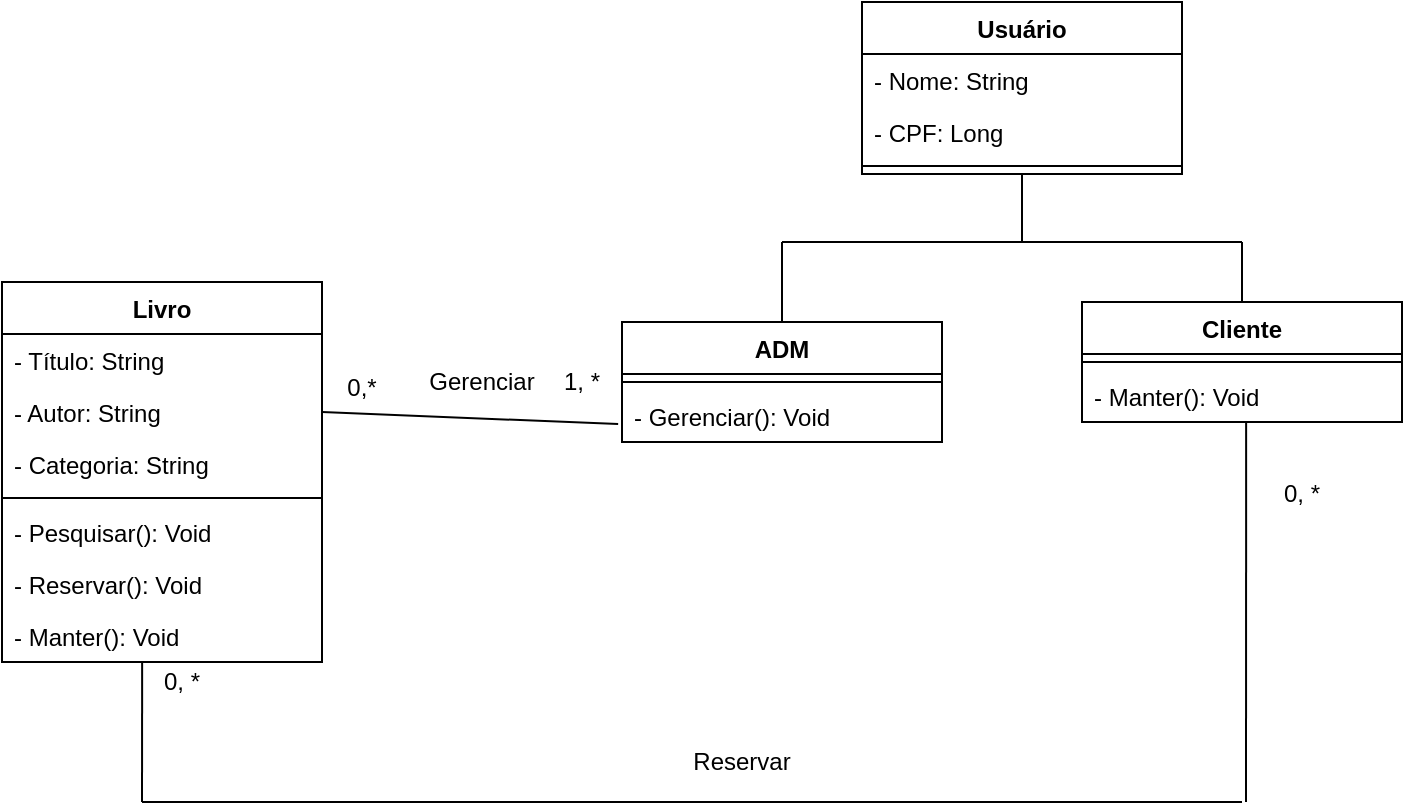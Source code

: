 <mxfile version="13.9.9" type="device"><diagram id="HUppecMkkcbBaLtlspi5" name="Página-1"><mxGraphModel dx="1086" dy="806" grid="1" gridSize="10" guides="1" tooltips="1" connect="1" arrows="1" fold="1" page="1" pageScale="1" pageWidth="827" pageHeight="1169" math="0" shadow="0"><root><mxCell id="0"/><mxCell id="1" parent="0"/><mxCell id="0BlZQu79wJBs_ZdzExhT-1" value="ADM" style="swimlane;fontStyle=1;align=center;verticalAlign=top;childLayout=stackLayout;horizontal=1;startSize=26;horizontalStack=0;resizeParent=1;resizeParentMax=0;resizeLast=0;collapsible=1;marginBottom=0;" vertex="1" parent="1"><mxGeometry x="360" y="200" width="160" height="60" as="geometry"/></mxCell><mxCell id="0BlZQu79wJBs_ZdzExhT-3" value="" style="line;strokeWidth=1;fillColor=none;align=left;verticalAlign=middle;spacingTop=-1;spacingLeft=3;spacingRight=3;rotatable=0;labelPosition=right;points=[];portConstraint=eastwest;" vertex="1" parent="0BlZQu79wJBs_ZdzExhT-1"><mxGeometry y="26" width="160" height="8" as="geometry"/></mxCell><mxCell id="0BlZQu79wJBs_ZdzExhT-30" value="- Gerenciar(): Void" style="text;strokeColor=none;fillColor=none;align=left;verticalAlign=top;spacingLeft=4;spacingRight=4;overflow=hidden;rotatable=0;points=[[0,0.5],[1,0.5]];portConstraint=eastwest;" vertex="1" parent="0BlZQu79wJBs_ZdzExhT-1"><mxGeometry y="34" width="160" height="26" as="geometry"/></mxCell><mxCell id="0BlZQu79wJBs_ZdzExhT-9" value="Cliente" style="swimlane;fontStyle=1;align=center;verticalAlign=top;childLayout=stackLayout;horizontal=1;startSize=26;horizontalStack=0;resizeParent=1;resizeParentMax=0;resizeLast=0;collapsible=1;marginBottom=0;" vertex="1" parent="1"><mxGeometry x="590" y="190" width="160" height="60" as="geometry"/></mxCell><mxCell id="0BlZQu79wJBs_ZdzExhT-13" value="" style="line;strokeWidth=1;fillColor=none;align=left;verticalAlign=middle;spacingTop=-1;spacingLeft=3;spacingRight=3;rotatable=0;labelPosition=right;points=[];portConstraint=eastwest;" vertex="1" parent="0BlZQu79wJBs_ZdzExhT-9"><mxGeometry y="26" width="160" height="8" as="geometry"/></mxCell><mxCell id="0BlZQu79wJBs_ZdzExhT-14" value="- Manter(): Void" style="text;strokeColor=none;fillColor=none;align=left;verticalAlign=top;spacingLeft=4;spacingRight=4;overflow=hidden;rotatable=0;points=[[0,0.5],[1,0.5]];portConstraint=eastwest;" vertex="1" parent="0BlZQu79wJBs_ZdzExhT-9"><mxGeometry y="34" width="160" height="26" as="geometry"/></mxCell><mxCell id="0BlZQu79wJBs_ZdzExhT-16" value="Livro" style="swimlane;fontStyle=1;align=center;verticalAlign=top;childLayout=stackLayout;horizontal=1;startSize=26;horizontalStack=0;resizeParent=1;resizeParentMax=0;resizeLast=0;collapsible=1;marginBottom=0;" vertex="1" parent="1"><mxGeometry x="50" y="180" width="160" height="190" as="geometry"/></mxCell><mxCell id="0BlZQu79wJBs_ZdzExhT-17" value="- Título: String" style="text;strokeColor=none;fillColor=none;align=left;verticalAlign=top;spacingLeft=4;spacingRight=4;overflow=hidden;rotatable=0;points=[[0,0.5],[1,0.5]];portConstraint=eastwest;" vertex="1" parent="0BlZQu79wJBs_ZdzExhT-16"><mxGeometry y="26" width="160" height="26" as="geometry"/></mxCell><mxCell id="0BlZQu79wJBs_ZdzExhT-18" value="- Autor: String" style="text;strokeColor=none;fillColor=none;align=left;verticalAlign=top;spacingLeft=4;spacingRight=4;overflow=hidden;rotatable=0;points=[[0,0.5],[1,0.5]];portConstraint=eastwest;" vertex="1" parent="0BlZQu79wJBs_ZdzExhT-16"><mxGeometry y="52" width="160" height="26" as="geometry"/></mxCell><mxCell id="0BlZQu79wJBs_ZdzExhT-19" value="- Categoria: String" style="text;strokeColor=none;fillColor=none;align=left;verticalAlign=top;spacingLeft=4;spacingRight=4;overflow=hidden;rotatable=0;points=[[0,0.5],[1,0.5]];portConstraint=eastwest;" vertex="1" parent="0BlZQu79wJBs_ZdzExhT-16"><mxGeometry y="78" width="160" height="26" as="geometry"/></mxCell><mxCell id="0BlZQu79wJBs_ZdzExhT-20" value="" style="line;strokeWidth=1;fillColor=none;align=left;verticalAlign=middle;spacingTop=-1;spacingLeft=3;spacingRight=3;rotatable=0;labelPosition=right;points=[];portConstraint=eastwest;" vertex="1" parent="0BlZQu79wJBs_ZdzExhT-16"><mxGeometry y="104" width="160" height="8" as="geometry"/></mxCell><mxCell id="0BlZQu79wJBs_ZdzExhT-37" value="- Pesquisar(): Void" style="text;strokeColor=none;fillColor=none;align=left;verticalAlign=top;spacingLeft=4;spacingRight=4;overflow=hidden;rotatable=0;points=[[0,0.5],[1,0.5]];portConstraint=eastwest;" vertex="1" parent="0BlZQu79wJBs_ZdzExhT-16"><mxGeometry y="112" width="160" height="26" as="geometry"/></mxCell><mxCell id="0BlZQu79wJBs_ZdzExhT-38" value="- Reservar(): Void" style="text;strokeColor=none;fillColor=none;align=left;verticalAlign=top;spacingLeft=4;spacingRight=4;overflow=hidden;rotatable=0;points=[[0,0.5],[1,0.5]];portConstraint=eastwest;" vertex="1" parent="0BlZQu79wJBs_ZdzExhT-16"><mxGeometry y="138" width="160" height="26" as="geometry"/></mxCell><mxCell id="0BlZQu79wJBs_ZdzExhT-39" value="- Manter(): Void" style="text;strokeColor=none;fillColor=none;align=left;verticalAlign=top;spacingLeft=4;spacingRight=4;overflow=hidden;rotatable=0;points=[[0,0.5],[1,0.5]];portConstraint=eastwest;" vertex="1" parent="0BlZQu79wJBs_ZdzExhT-16"><mxGeometry y="164" width="160" height="26" as="geometry"/></mxCell><mxCell id="0BlZQu79wJBs_ZdzExhT-23" value="Usuário" style="swimlane;fontStyle=1;align=center;verticalAlign=top;childLayout=stackLayout;horizontal=1;startSize=26;horizontalStack=0;resizeParent=1;resizeParentMax=0;resizeLast=0;collapsible=1;marginBottom=0;" vertex="1" parent="1"><mxGeometry x="480" y="40" width="160" height="86" as="geometry"/></mxCell><mxCell id="0BlZQu79wJBs_ZdzExhT-24" value="- Nome: String" style="text;strokeColor=none;fillColor=none;align=left;verticalAlign=top;spacingLeft=4;spacingRight=4;overflow=hidden;rotatable=0;points=[[0,0.5],[1,0.5]];portConstraint=eastwest;" vertex="1" parent="0BlZQu79wJBs_ZdzExhT-23"><mxGeometry y="26" width="160" height="26" as="geometry"/></mxCell><mxCell id="0BlZQu79wJBs_ZdzExhT-25" value="- CPF: Long" style="text;strokeColor=none;fillColor=none;align=left;verticalAlign=top;spacingLeft=4;spacingRight=4;overflow=hidden;rotatable=0;points=[[0,0.5],[1,0.5]];portConstraint=eastwest;" vertex="1" parent="0BlZQu79wJBs_ZdzExhT-23"><mxGeometry y="52" width="160" height="26" as="geometry"/></mxCell><mxCell id="0BlZQu79wJBs_ZdzExhT-27" value="" style="line;strokeWidth=1;fillColor=none;align=left;verticalAlign=middle;spacingTop=-1;spacingLeft=3;spacingRight=3;rotatable=0;labelPosition=right;points=[];portConstraint=eastwest;" vertex="1" parent="0BlZQu79wJBs_ZdzExhT-23"><mxGeometry y="78" width="160" height="8" as="geometry"/></mxCell><mxCell id="0BlZQu79wJBs_ZdzExhT-32" value="" style="endArrow=none;html=1;entryX=0.5;entryY=1;entryDx=0;entryDy=0;" edge="1" parent="1" target="0BlZQu79wJBs_ZdzExhT-23"><mxGeometry width="50" height="50" relative="1" as="geometry"><mxPoint x="560" y="160" as="sourcePoint"/><mxPoint x="440" y="390" as="targetPoint"/></mxGeometry></mxCell><mxCell id="0BlZQu79wJBs_ZdzExhT-33" value="" style="endArrow=none;html=1;" edge="1" parent="1"><mxGeometry width="50" height="50" relative="1" as="geometry"><mxPoint x="440" y="160" as="sourcePoint"/><mxPoint x="560" y="160" as="targetPoint"/></mxGeometry></mxCell><mxCell id="0BlZQu79wJBs_ZdzExhT-34" value="" style="endArrow=none;html=1;" edge="1" parent="1"><mxGeometry width="50" height="50" relative="1" as="geometry"><mxPoint x="550" y="160" as="sourcePoint"/><mxPoint x="670" y="160" as="targetPoint"/></mxGeometry></mxCell><mxCell id="0BlZQu79wJBs_ZdzExhT-35" value="" style="endArrow=none;html=1;exitX=0.5;exitY=0;exitDx=0;exitDy=0;" edge="1" parent="1" source="0BlZQu79wJBs_ZdzExhT-9"><mxGeometry width="50" height="50" relative="1" as="geometry"><mxPoint x="460" y="180" as="sourcePoint"/><mxPoint x="670" y="160" as="targetPoint"/></mxGeometry></mxCell><mxCell id="0BlZQu79wJBs_ZdzExhT-36" value="" style="endArrow=none;html=1;exitX=0.5;exitY=0;exitDx=0;exitDy=0;" edge="1" parent="1" source="0BlZQu79wJBs_ZdzExhT-1"><mxGeometry width="50" height="50" relative="1" as="geometry"><mxPoint x="680" y="200" as="sourcePoint"/><mxPoint x="440" y="160" as="targetPoint"/></mxGeometry></mxCell><mxCell id="0BlZQu79wJBs_ZdzExhT-40" value="" style="endArrow=none;html=1;exitX=1;exitY=0.5;exitDx=0;exitDy=0;entryX=-0.012;entryY=0.962;entryDx=0;entryDy=0;entryPerimeter=0;" edge="1" parent="1" source="0BlZQu79wJBs_ZdzExhT-18"><mxGeometry width="50" height="50" relative="1" as="geometry"><mxPoint x="250" y="240" as="sourcePoint"/><mxPoint x="358.08" y="251.012" as="targetPoint"/></mxGeometry></mxCell><mxCell id="0BlZQu79wJBs_ZdzExhT-41" value="1, *" style="text;html=1;strokeColor=none;fillColor=none;align=center;verticalAlign=middle;whiteSpace=wrap;rounded=0;" vertex="1" parent="1"><mxGeometry x="320" y="220" width="40" height="20" as="geometry"/></mxCell><mxCell id="0BlZQu79wJBs_ZdzExhT-42" value="Gerenciar" style="text;html=1;strokeColor=none;fillColor=none;align=center;verticalAlign=middle;whiteSpace=wrap;rounded=0;" vertex="1" parent="1"><mxGeometry x="270" y="220" width="40" height="20" as="geometry"/></mxCell><mxCell id="0BlZQu79wJBs_ZdzExhT-43" value="0,*" style="text;html=1;strokeColor=none;fillColor=none;align=center;verticalAlign=middle;whiteSpace=wrap;rounded=0;" vertex="1" parent="1"><mxGeometry x="210" y="223" width="40" height="20" as="geometry"/></mxCell><mxCell id="0BlZQu79wJBs_ZdzExhT-44" value="" style="endArrow=none;html=1;entryX=0.513;entryY=1;entryDx=0;entryDy=0;entryPerimeter=0;" edge="1" parent="1" target="0BlZQu79wJBs_ZdzExhT-14"><mxGeometry width="50" height="50" relative="1" as="geometry"><mxPoint x="672" y="440" as="sourcePoint"/><mxPoint x="688.08" y="370.002" as="targetPoint"/></mxGeometry></mxCell><mxCell id="0BlZQu79wJBs_ZdzExhT-45" value="" style="endArrow=none;html=1;entryX=0.513;entryY=1;entryDx=0;entryDy=0;entryPerimeter=0;" edge="1" parent="1"><mxGeometry width="50" height="50" relative="1" as="geometry"><mxPoint x="120" y="440" as="sourcePoint"/><mxPoint x="120.08" y="370" as="targetPoint"/></mxGeometry></mxCell><mxCell id="0BlZQu79wJBs_ZdzExhT-46" value="" style="endArrow=none;html=1;" edge="1" parent="1"><mxGeometry width="50" height="50" relative="1" as="geometry"><mxPoint x="120" y="440" as="sourcePoint"/><mxPoint x="670" y="440" as="targetPoint"/></mxGeometry></mxCell><mxCell id="0BlZQu79wJBs_ZdzExhT-47" value="Reservar" style="text;html=1;strokeColor=none;fillColor=none;align=center;verticalAlign=middle;whiteSpace=wrap;rounded=0;" vertex="1" parent="1"><mxGeometry x="400" y="410" width="40" height="20" as="geometry"/></mxCell><mxCell id="0BlZQu79wJBs_ZdzExhT-48" value="0, *" style="text;html=1;strokeColor=none;fillColor=none;align=center;verticalAlign=middle;whiteSpace=wrap;rounded=0;" vertex="1" parent="1"><mxGeometry x="680" y="276" width="40" height="20" as="geometry"/></mxCell><mxCell id="0BlZQu79wJBs_ZdzExhT-49" value="0, *" style="text;html=1;strokeColor=none;fillColor=none;align=center;verticalAlign=middle;whiteSpace=wrap;rounded=0;" vertex="1" parent="1"><mxGeometry x="120" y="370" width="40" height="20" as="geometry"/></mxCell></root></mxGraphModel></diagram></mxfile>